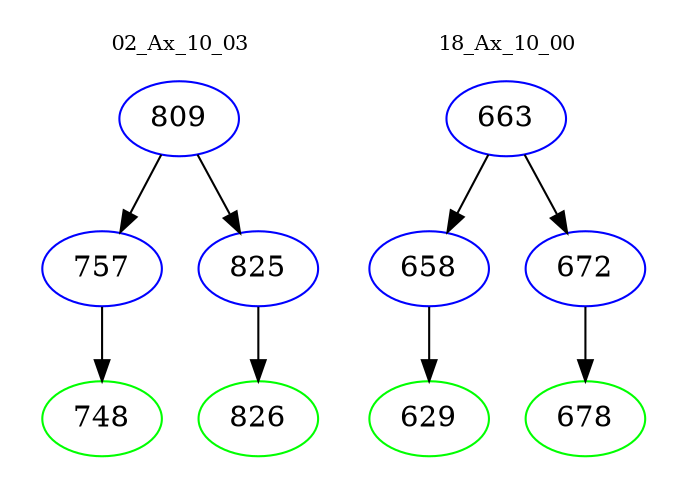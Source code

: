 digraph{
subgraph cluster_0 {
color = white
label = "02_Ax_10_03";
fontsize=10;
T0_809 [label="809", color="blue"]
T0_809 -> T0_757 [color="black"]
T0_757 [label="757", color="blue"]
T0_757 -> T0_748 [color="black"]
T0_748 [label="748", color="green"]
T0_809 -> T0_825 [color="black"]
T0_825 [label="825", color="blue"]
T0_825 -> T0_826 [color="black"]
T0_826 [label="826", color="green"]
}
subgraph cluster_1 {
color = white
label = "18_Ax_10_00";
fontsize=10;
T1_663 [label="663", color="blue"]
T1_663 -> T1_658 [color="black"]
T1_658 [label="658", color="blue"]
T1_658 -> T1_629 [color="black"]
T1_629 [label="629", color="green"]
T1_663 -> T1_672 [color="black"]
T1_672 [label="672", color="blue"]
T1_672 -> T1_678 [color="black"]
T1_678 [label="678", color="green"]
}
}
